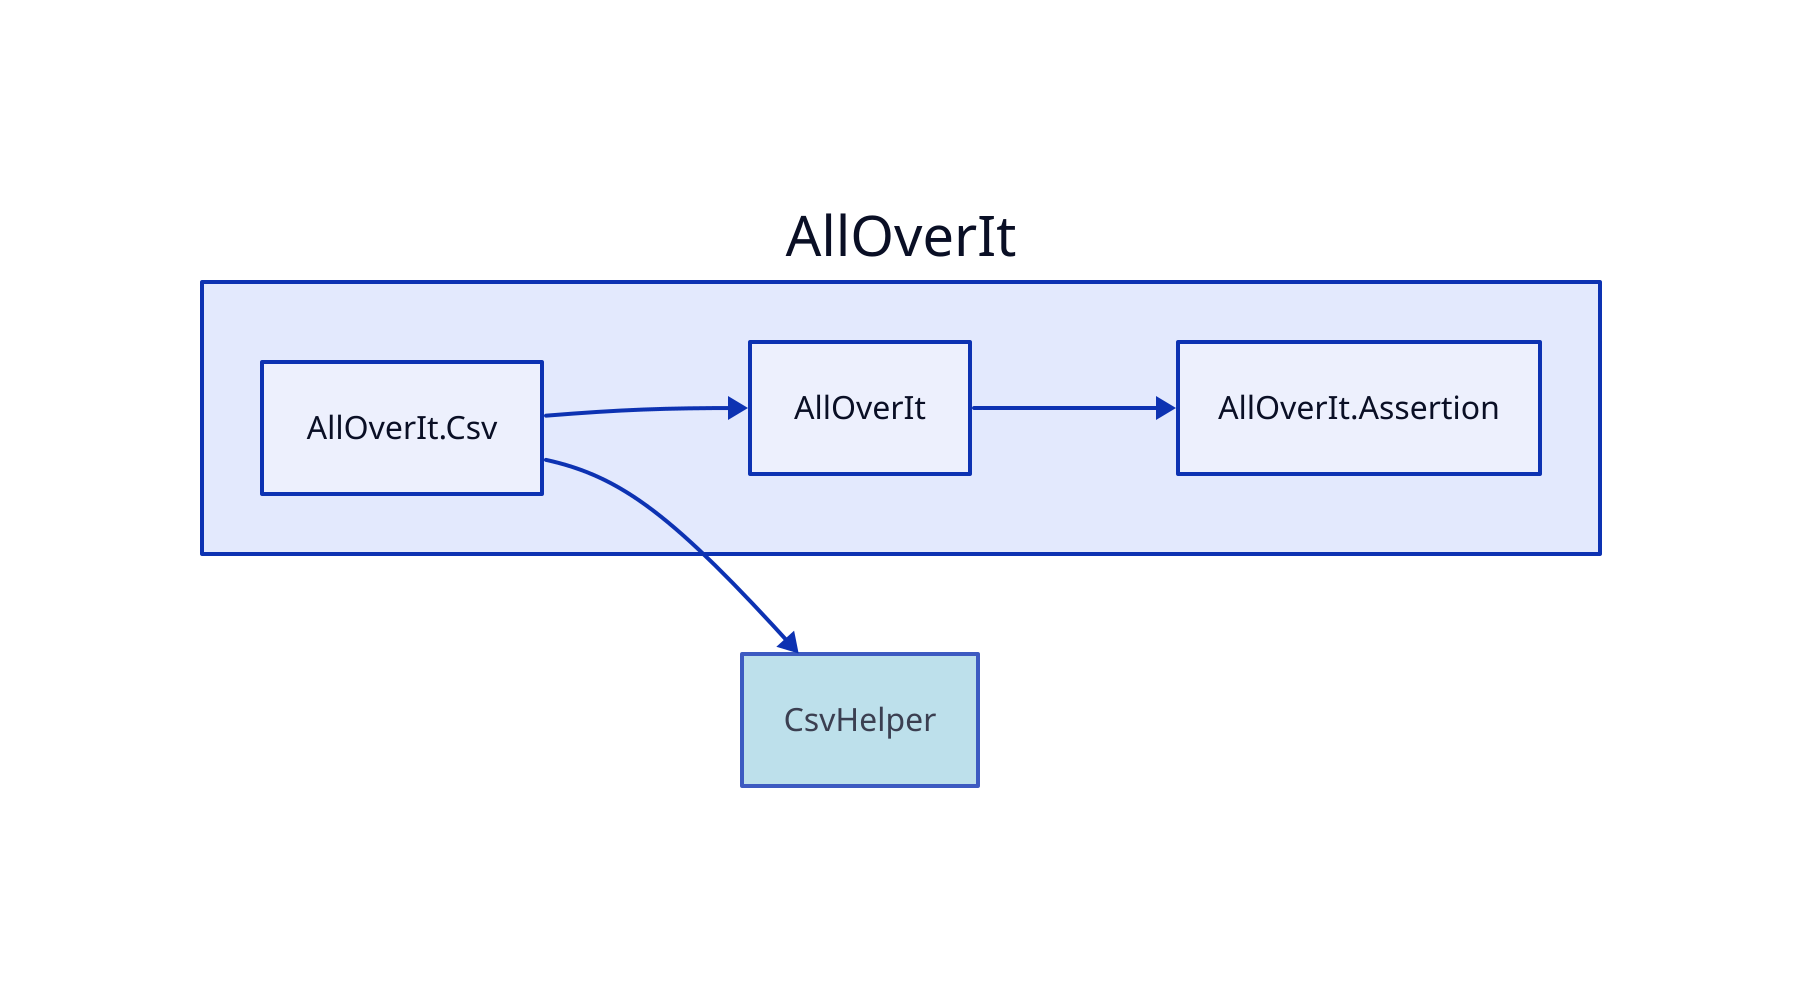 direction: right

aoi: AllOverIt
aoi.alloverit-csv: AllOverIt.Csv
aoi.alloverit: AllOverIt
aoi.alloverit-assertion: AllOverIt.Assertion
csvhelper: CsvHelper
csvhelper.style.fill: lightblue
csvhelper.style.opacity: 0.8

aoi.alloverit <- aoi.alloverit-csv
aoi.alloverit-assertion <- aoi.alloverit
csvhelper <- aoi.alloverit-csv
